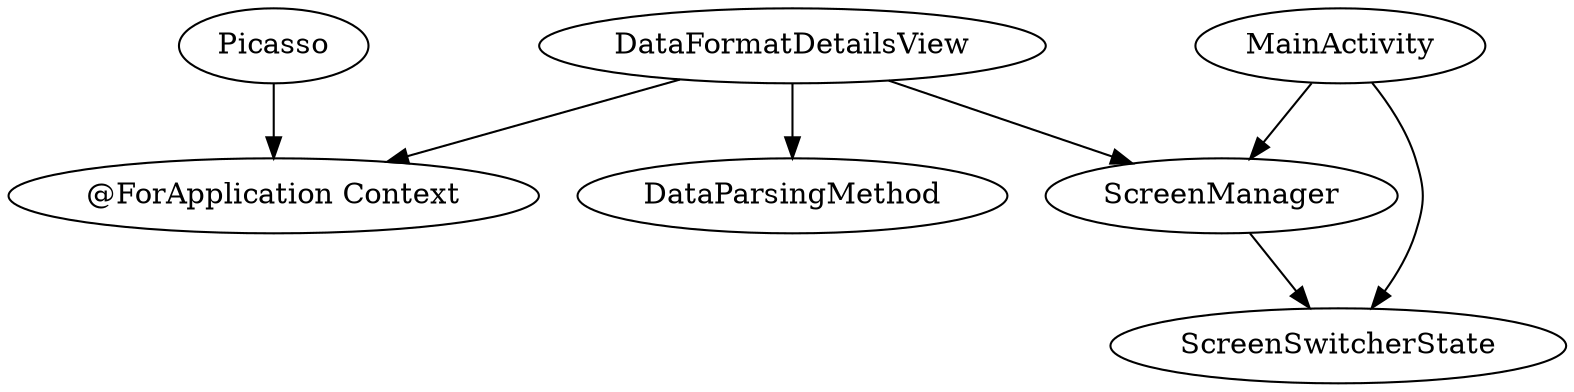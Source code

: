 digraph G1 {
  concentrate = true;
  DataFormatDetailsView -> ScreenManager;
  DataFormatDetailsView -> DataParsingMethod;
  n2 [label="@ForApplication Context"];
  DataFormatDetailsView -> n2;
  MainActivity -> ScreenManager;
  MainActivity -> ScreenSwitcherState;
  Picasso -> n2;
  ScreenManager -> ScreenSwitcherState;
}
